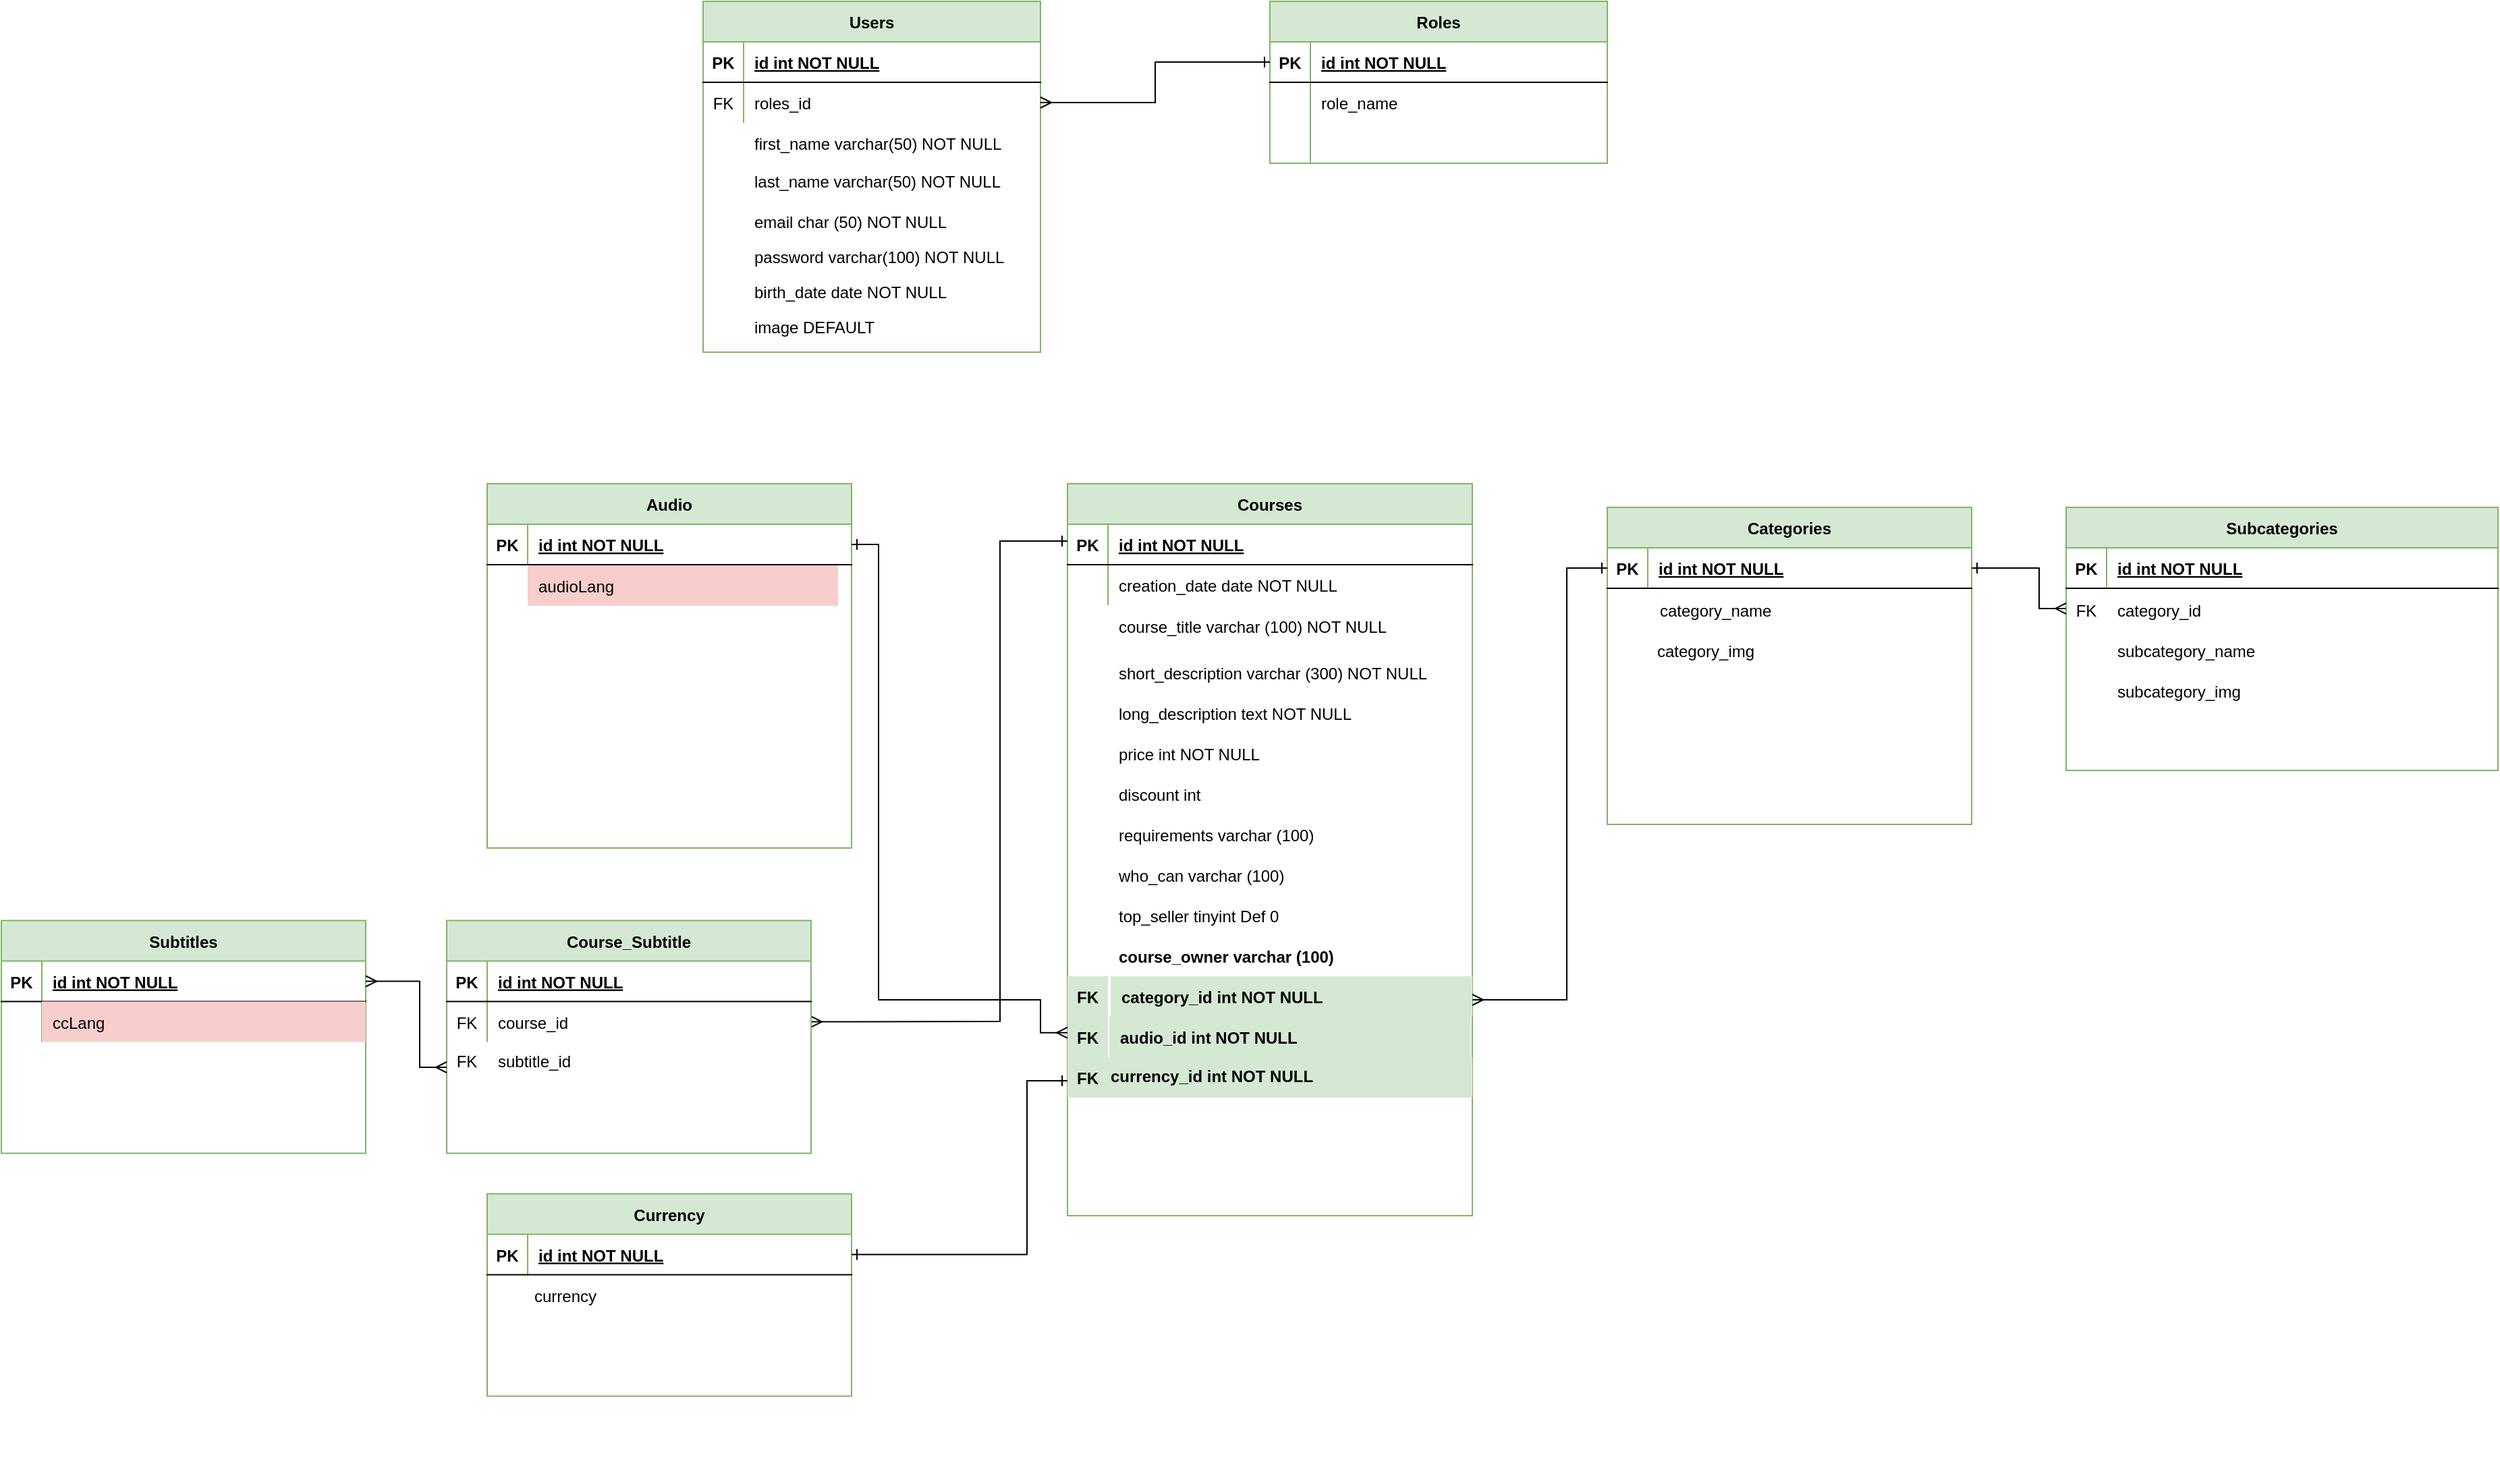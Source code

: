 <mxfile version="14.6.6" type="google"><diagram id="R2lEEEUBdFMjLlhIrx00" name="Page-1"><mxGraphModel dx="2272" dy="1862" grid="1" gridSize="10" guides="1" tooltips="1" connect="1" arrows="1" fold="1" page="1" pageScale="1" pageWidth="850" pageHeight="1100" math="0" shadow="0" extFonts="Permanent Marker^https://fonts.googleapis.com/css?family=Permanent+Marker"><root><mxCell id="0"/><mxCell id="1" parent="0"/><mxCell id="C-vyLk0tnHw3VtMMgP7b-13" value="Roles" style="shape=table;startSize=30;container=1;collapsible=1;childLayout=tableLayout;fixedRows=1;rowLines=0;fontStyle=1;align=center;resizeLast=1;swimlaneFillColor=none;fillColor=#d5e8d4;strokeColor=#82b366;" parent="1" vertex="1"><mxGeometry x="440" y="-280" width="250" height="120" as="geometry"><mxRectangle x="801" y="-280" width="120" height="30" as="alternateBounds"/></mxGeometry></mxCell><mxCell id="C-vyLk0tnHw3VtMMgP7b-14" value="" style="shape=partialRectangle;collapsible=0;dropTarget=0;pointerEvents=0;fillColor=none;points=[[0,0.5],[1,0.5]];portConstraint=eastwest;top=0;left=0;right=0;bottom=1;" parent="C-vyLk0tnHw3VtMMgP7b-13" vertex="1"><mxGeometry y="30" width="250" height="30" as="geometry"/></mxCell><mxCell id="C-vyLk0tnHw3VtMMgP7b-15" value="PK" style="shape=partialRectangle;overflow=hidden;connectable=0;fillColor=none;top=0;left=0;bottom=0;right=0;fontStyle=1;" parent="C-vyLk0tnHw3VtMMgP7b-14" vertex="1"><mxGeometry width="30" height="30" as="geometry"/></mxCell><mxCell id="C-vyLk0tnHw3VtMMgP7b-16" value="id int NOT NULL " style="shape=partialRectangle;overflow=hidden;connectable=0;fillColor=none;top=0;left=0;bottom=0;right=0;align=left;spacingLeft=6;fontStyle=5;" parent="C-vyLk0tnHw3VtMMgP7b-14" vertex="1"><mxGeometry x="30" width="220" height="30" as="geometry"/></mxCell><mxCell id="C-vyLk0tnHw3VtMMgP7b-17" value="" style="shape=partialRectangle;collapsible=0;dropTarget=0;pointerEvents=0;fillColor=none;points=[[0,0.5],[1,0.5]];portConstraint=eastwest;top=0;left=0;right=0;bottom=0;" parent="C-vyLk0tnHw3VtMMgP7b-13" vertex="1"><mxGeometry y="60" width="250" height="30" as="geometry"/></mxCell><mxCell id="C-vyLk0tnHw3VtMMgP7b-18" value="" style="shape=partialRectangle;overflow=hidden;connectable=0;fillColor=none;top=0;left=0;bottom=0;right=0;" parent="C-vyLk0tnHw3VtMMgP7b-17" vertex="1"><mxGeometry width="30" height="30" as="geometry"/></mxCell><mxCell id="C-vyLk0tnHw3VtMMgP7b-19" value="role_name" style="shape=partialRectangle;overflow=hidden;connectable=0;fillColor=none;top=0;left=0;bottom=0;right=0;align=left;spacingLeft=6;" parent="C-vyLk0tnHw3VtMMgP7b-17" vertex="1"><mxGeometry x="30" width="220" height="30" as="geometry"/></mxCell><mxCell id="C-vyLk0tnHw3VtMMgP7b-20" value="" style="shape=partialRectangle;collapsible=0;dropTarget=0;pointerEvents=0;fillColor=none;points=[[0,0.5],[1,0.5]];portConstraint=eastwest;top=0;left=0;right=0;bottom=0;" parent="C-vyLk0tnHw3VtMMgP7b-13" vertex="1"><mxGeometry y="90" width="250" height="30" as="geometry"/></mxCell><mxCell id="C-vyLk0tnHw3VtMMgP7b-21" value="" style="shape=partialRectangle;overflow=hidden;connectable=0;fillColor=none;top=0;left=0;bottom=0;right=0;" parent="C-vyLk0tnHw3VtMMgP7b-20" vertex="1"><mxGeometry width="30" height="30" as="geometry"/></mxCell><mxCell id="C-vyLk0tnHw3VtMMgP7b-22" value="" style="shape=partialRectangle;overflow=hidden;connectable=0;fillColor=none;top=0;left=0;bottom=0;right=0;align=left;spacingLeft=6;" parent="C-vyLk0tnHw3VtMMgP7b-20" vertex="1"><mxGeometry x="30" width="220" height="30" as="geometry"/></mxCell><mxCell id="C-vyLk0tnHw3VtMMgP7b-23" value="Users" style="shape=table;startSize=30;container=1;collapsible=1;childLayout=tableLayout;fixedRows=1;rowLines=0;fontStyle=1;align=center;resizeLast=1;fillColor=#d5e8d4;strokeColor=#82b366;" parent="1" vertex="1"><mxGeometry x="20" y="-280" width="250" height="260" as="geometry"><mxRectangle x="10" y="120" width="70" height="30" as="alternateBounds"/></mxGeometry></mxCell><mxCell id="Xlru3shkVrsX1Yg12tDJ-12" value="" style="shape=partialRectangle;collapsible=0;dropTarget=0;pointerEvents=0;fillColor=none;points=[[0,0.5],[1,0.5]];portConstraint=eastwest;top=0;left=0;right=0;bottom=1;" parent="C-vyLk0tnHw3VtMMgP7b-23" vertex="1"><mxGeometry y="30" width="250" height="30" as="geometry"/></mxCell><mxCell id="Xlru3shkVrsX1Yg12tDJ-13" value="PK" style="shape=partialRectangle;overflow=hidden;connectable=0;fillColor=none;top=0;left=0;bottom=0;right=0;fontStyle=1;" parent="Xlru3shkVrsX1Yg12tDJ-12" vertex="1"><mxGeometry width="30" height="30" as="geometry"/></mxCell><mxCell id="Xlru3shkVrsX1Yg12tDJ-14" value="id int NOT NULL " style="shape=partialRectangle;overflow=hidden;connectable=0;fillColor=none;top=0;left=0;bottom=0;right=0;align=left;spacingLeft=6;fontStyle=5;" parent="Xlru3shkVrsX1Yg12tDJ-12" vertex="1"><mxGeometry x="30" width="220" height="30" as="geometry"/></mxCell><mxCell id="C-vyLk0tnHw3VtMMgP7b-27" value="" style="shape=partialRectangle;collapsible=0;dropTarget=0;pointerEvents=0;fillColor=none;points=[[0,0.5],[1,0.5]];portConstraint=eastwest;top=0;left=0;right=0;bottom=0;" parent="C-vyLk0tnHw3VtMMgP7b-23" vertex="1"><mxGeometry y="60" width="250" height="30" as="geometry"/></mxCell><mxCell id="C-vyLk0tnHw3VtMMgP7b-28" value="FK" style="shape=partialRectangle;overflow=hidden;connectable=0;fillColor=none;top=0;left=0;bottom=0;right=0;" parent="C-vyLk0tnHw3VtMMgP7b-27" vertex="1"><mxGeometry width="30" height="30" as="geometry"/></mxCell><mxCell id="C-vyLk0tnHw3VtMMgP7b-29" value="roles_id" style="shape=partialRectangle;overflow=hidden;connectable=0;fillColor=none;top=0;left=0;bottom=0;right=0;align=left;spacingLeft=6;" parent="C-vyLk0tnHw3VtMMgP7b-27" vertex="1"><mxGeometry x="30" width="220" height="30" as="geometry"/></mxCell><mxCell id="CiDMB9ugqo2mheUn3ejw-33" value="last_name varchar(50) NOT NULL" style="text;strokeColor=none;fillColor=none;align=left;verticalAlign=top;spacingLeft=4;spacingRight=4;overflow=hidden;rotatable=0;points=[[0,0.5],[1,0.5]];portConstraint=eastwest;" parent="1" vertex="1"><mxGeometry x="52" y="-160" width="218" height="26" as="geometry"/></mxCell><mxCell id="CiDMB9ugqo2mheUn3ejw-34" value="email char (50) NOT NULL" style="text;strokeColor=none;fillColor=none;align=left;verticalAlign=top;spacingLeft=4;spacingRight=4;overflow=hidden;rotatable=0;points=[[0,0.5],[1,0.5]];portConstraint=eastwest;" parent="1" vertex="1"><mxGeometry x="52" y="-130" width="218" height="26" as="geometry"/></mxCell><mxCell id="CiDMB9ugqo2mheUn3ejw-35" value="password varchar(100) NOT NULL" style="text;strokeColor=none;fillColor=none;align=left;verticalAlign=top;spacingLeft=4;spacingRight=4;overflow=hidden;rotatable=0;points=[[0,0.5],[1,0.5]];portConstraint=eastwest;" parent="1" vertex="1"><mxGeometry x="52" y="-104" width="218" height="26" as="geometry"/></mxCell><mxCell id="CiDMB9ugqo2mheUn3ejw-36" value="birth_date date NOT NULL" style="text;strokeColor=none;fillColor=none;align=left;verticalAlign=top;spacingLeft=4;spacingRight=4;overflow=hidden;rotatable=0;points=[[0,0.5],[1,0.5]];portConstraint=eastwest;" parent="1" vertex="1"><mxGeometry x="52" y="-78" width="218" height="26" as="geometry"/></mxCell><mxCell id="CiDMB9ugqo2mheUn3ejw-37" value="image DEFAULT" style="text;strokeColor=none;fillColor=none;align=left;verticalAlign=top;spacingLeft=4;spacingRight=4;overflow=hidden;rotatable=0;points=[[0,0.5],[1,0.5]];portConstraint=eastwest;" parent="1" vertex="1"><mxGeometry x="52" y="-52" width="218" height="26" as="geometry"/></mxCell><mxCell id="CiDMB9ugqo2mheUn3ejw-56" value="" style="shape=partialRectangle;collapsible=0;dropTarget=0;pointerEvents=0;fillColor=none;points=[[0,0.5],[1,0.5]];portConstraint=eastwest;top=0;left=0;right=0;bottom=0;fontStyle=1" parent="1" vertex="1"><mxGeometry x="410" y="-168" width="250" height="30" as="geometry"/></mxCell><mxCell id="CiDMB9ugqo2mheUn3ejw-59" value="Courses" style="shape=table;startSize=30;container=1;collapsible=1;childLayout=tableLayout;fixedRows=1;rowLines=0;fontStyle=1;align=center;resizeLast=1;fillColor=#d5e8d4;strokeColor=#82b366;" parent="1" vertex="1"><mxGeometry x="290" y="77.5" width="300" height="542.5" as="geometry"><mxRectangle x="10" y="120" width="70" height="30" as="alternateBounds"/></mxGeometry></mxCell><mxCell id="CiDMB9ugqo2mheUn3ejw-60" value="" style="shape=partialRectangle;collapsible=0;dropTarget=0;pointerEvents=0;fillColor=none;points=[[0,0.5],[1,0.5]];portConstraint=eastwest;top=0;left=0;right=0;bottom=1;" parent="CiDMB9ugqo2mheUn3ejw-59" vertex="1"><mxGeometry y="30" width="300" height="30" as="geometry"/></mxCell><mxCell id="CiDMB9ugqo2mheUn3ejw-61" value="PK" style="shape=partialRectangle;overflow=hidden;connectable=0;fillColor=none;top=0;left=0;bottom=0;right=0;fontStyle=1;" parent="CiDMB9ugqo2mheUn3ejw-60" vertex="1"><mxGeometry width="30" height="30" as="geometry"/></mxCell><mxCell id="CiDMB9ugqo2mheUn3ejw-62" value="id int NOT NULL " style="shape=partialRectangle;overflow=hidden;connectable=0;fillColor=none;top=0;left=0;bottom=0;right=0;align=left;spacingLeft=6;fontStyle=5;" parent="CiDMB9ugqo2mheUn3ejw-60" vertex="1"><mxGeometry x="30" width="270" height="30" as="geometry"/></mxCell><mxCell id="CiDMB9ugqo2mheUn3ejw-63" value="" style="shape=partialRectangle;collapsible=0;dropTarget=0;pointerEvents=0;fillColor=none;points=[[0,0.5],[1,0.5]];portConstraint=eastwest;top=0;left=0;right=0;bottom=0;" parent="CiDMB9ugqo2mheUn3ejw-59" vertex="1"><mxGeometry y="60" width="300" height="30" as="geometry"/></mxCell><mxCell id="CiDMB9ugqo2mheUn3ejw-64" value="" style="shape=partialRectangle;overflow=hidden;connectable=0;fillColor=none;top=0;left=0;bottom=0;right=0;" parent="CiDMB9ugqo2mheUn3ejw-63" vertex="1"><mxGeometry width="30" height="30" as="geometry"/></mxCell><mxCell id="CiDMB9ugqo2mheUn3ejw-65" value="creation_date date NOT NULL" style="shape=partialRectangle;overflow=hidden;connectable=0;fillColor=none;top=0;left=0;bottom=0;right=0;align=left;spacingLeft=6;" parent="CiDMB9ugqo2mheUn3ejw-63" vertex="1"><mxGeometry x="30" width="270" height="30" as="geometry"/></mxCell><mxCell id="CiDMB9ugqo2mheUn3ejw-66" value="course_title varchar (100) NOT NULL" style="shape=partialRectangle;overflow=hidden;connectable=0;fillColor=none;top=0;left=0;bottom=0;right=0;align=left;spacingLeft=6;" parent="1" vertex="1"><mxGeometry x="320" y="168" width="220" height="30" as="geometry"/></mxCell><mxCell id="CiDMB9ugqo2mheUn3ejw-67" value="short_description varchar (300) NOT NULL" style="shape=partialRectangle;overflow=hidden;connectable=0;fillColor=none;top=0;left=0;bottom=0;right=0;align=left;spacingLeft=6;" parent="1" vertex="1"><mxGeometry x="320" y="202.5" width="260" height="30" as="geometry"/></mxCell><mxCell id="CiDMB9ugqo2mheUn3ejw-68" value="long_description text NOT NULL" style="shape=partialRectangle;overflow=hidden;connectable=0;fillColor=none;top=0;left=0;bottom=0;right=0;align=left;spacingLeft=6;" parent="1" vertex="1"><mxGeometry x="320" y="232.5" width="220" height="30" as="geometry"/></mxCell><mxCell id="CiDMB9ugqo2mheUn3ejw-69" value="price int NOT NULL" style="shape=partialRectangle;overflow=hidden;connectable=0;fillColor=none;top=0;left=0;bottom=0;right=0;align=left;spacingLeft=6;" parent="1" vertex="1"><mxGeometry x="320" y="262.5" width="220" height="30" as="geometry"/></mxCell><mxCell id="CiDMB9ugqo2mheUn3ejw-70" value="discount int" style="shape=partialRectangle;overflow=hidden;connectable=0;fillColor=none;top=0;left=0;bottom=0;right=0;align=left;spacingLeft=6;" parent="1" vertex="1"><mxGeometry x="320" y="292.5" width="220" height="30" as="geometry"/></mxCell><mxCell id="CiDMB9ugqo2mheUn3ejw-71" value="requirements varchar (100)" style="shape=partialRectangle;overflow=hidden;connectable=0;fillColor=none;top=0;left=0;bottom=0;right=0;align=left;spacingLeft=6;" parent="1" vertex="1"><mxGeometry x="320" y="322.5" width="220" height="30" as="geometry"/></mxCell><mxCell id="CiDMB9ugqo2mheUn3ejw-72" value="who_can varchar (100)" style="shape=partialRectangle;overflow=hidden;connectable=0;fillColor=none;top=0;left=0;bottom=0;right=0;align=left;spacingLeft=6;" parent="1" vertex="1"><mxGeometry x="320" y="352.5" width="220" height="30" as="geometry"/></mxCell><mxCell id="CiDMB9ugqo2mheUn3ejw-73" value="course_owner varchar (100)" style="shape=partialRectangle;overflow=hidden;connectable=0;top=0;left=0;bottom=0;right=0;align=left;spacingLeft=6;fontStyle=1;strokeColor=#82b366;fillColor=none;" parent="1" vertex="1"><mxGeometry x="320" y="412.5" width="270" height="30" as="geometry"/></mxCell><mxCell id="CiDMB9ugqo2mheUn3ejw-75" value="" style="shape=partialRectangle;overflow=hidden;connectable=0;top=0;left=0;bottom=0;right=0;fontStyle=1;strokeColor=#82b366;fillColor=none;" parent="1" vertex="1"><mxGeometry x="290" y="412.5" width="30" height="30" as="geometry"/></mxCell><mxCell id="CiDMB9ugqo2mheUn3ejw-99" value="Categories" style="shape=table;startSize=30;container=1;collapsible=1;childLayout=tableLayout;fixedRows=1;rowLines=0;fontStyle=1;align=center;resizeLast=1;fillColor=#d5e8d4;strokeColor=#82b366;" parent="1" vertex="1"><mxGeometry x="690" y="95" width="270" height="235" as="geometry"><mxRectangle x="10" y="120" width="70" height="30" as="alternateBounds"/></mxGeometry></mxCell><mxCell id="CiDMB9ugqo2mheUn3ejw-100" value="" style="shape=partialRectangle;collapsible=0;dropTarget=0;pointerEvents=0;fillColor=none;points=[[0,0.5],[1,0.5]];portConstraint=eastwest;top=0;left=0;right=0;bottom=1;" parent="CiDMB9ugqo2mheUn3ejw-99" vertex="1"><mxGeometry y="30" width="270" height="30" as="geometry"/></mxCell><mxCell id="CiDMB9ugqo2mheUn3ejw-101" value="PK" style="shape=partialRectangle;overflow=hidden;connectable=0;fillColor=none;top=0;left=0;bottom=0;right=0;fontStyle=1;" parent="CiDMB9ugqo2mheUn3ejw-100" vertex="1"><mxGeometry width="30" height="30" as="geometry"/></mxCell><mxCell id="CiDMB9ugqo2mheUn3ejw-102" value="id int NOT NULL " style="shape=partialRectangle;overflow=hidden;connectable=0;fillColor=none;top=0;left=0;bottom=0;right=0;align=left;spacingLeft=6;fontStyle=5;" parent="CiDMB9ugqo2mheUn3ejw-100" vertex="1"><mxGeometry x="30" width="240" height="30" as="geometry"/></mxCell><mxCell id="CiDMB9ugqo2mheUn3ejw-111" value="" style="shape=partialRectangle;overflow=hidden;connectable=0;fillColor=none;top=0;left=0;bottom=0;right=0;fontStyle=0" parent="1" vertex="1"><mxGeometry x="1071" y="160" width="30" height="30" as="geometry"/></mxCell><mxCell id="CiDMB9ugqo2mheUn3ejw-112" value="Subcategories" style="shape=table;startSize=30;container=1;collapsible=1;childLayout=tableLayout;fixedRows=1;rowLines=0;fontStyle=1;align=center;resizeLast=1;fillColor=#d5e8d4;strokeColor=#82b366;" parent="1" vertex="1"><mxGeometry x="1030" y="95" width="320" height="195" as="geometry"><mxRectangle x="10" y="120" width="70" height="30" as="alternateBounds"/></mxGeometry></mxCell><mxCell id="CiDMB9ugqo2mheUn3ejw-113" value="" style="shape=partialRectangle;collapsible=0;dropTarget=0;pointerEvents=0;fillColor=none;points=[[0,0.5],[1,0.5]];portConstraint=eastwest;top=0;left=0;right=0;bottom=1;" parent="CiDMB9ugqo2mheUn3ejw-112" vertex="1"><mxGeometry y="30" width="320" height="30" as="geometry"/></mxCell><mxCell id="CiDMB9ugqo2mheUn3ejw-114" value="PK" style="shape=partialRectangle;overflow=hidden;connectable=0;fillColor=none;top=0;left=0;bottom=0;right=0;fontStyle=1;" parent="CiDMB9ugqo2mheUn3ejw-113" vertex="1"><mxGeometry width="30" height="30" as="geometry"/></mxCell><mxCell id="CiDMB9ugqo2mheUn3ejw-115" value="id int NOT NULL" style="shape=partialRectangle;overflow=hidden;connectable=0;fillColor=none;top=0;left=0;bottom=0;right=0;align=left;spacingLeft=6;fontStyle=5;" parent="CiDMB9ugqo2mheUn3ejw-113" vertex="1"><mxGeometry x="30" width="290" height="30" as="geometry"/></mxCell><mxCell id="CiDMB9ugqo2mheUn3ejw-117" value="FK" style="shape=partialRectangle;overflow=hidden;connectable=0;fillColor=#d5e8d4;top=0;left=0;bottom=0;right=0;fontStyle=1;strokeColor=#82b366;" parent="1" vertex="1"><mxGeometry x="290" y="442.5" width="30" height="30" as="geometry"/></mxCell><mxCell id="CiDMB9ugqo2mheUn3ejw-119" value="category_id int NOT NULL" style="shape=partialRectangle;overflow=hidden;connectable=0;fillColor=#d5e8d4;top=0;left=0;bottom=0;right=0;align=left;spacingLeft=6;fontStyle=1;strokeColor=#82b366;" parent="1" vertex="1"><mxGeometry x="322" y="442.5" width="268" height="30" as="geometry"/></mxCell><mxCell id="CiDMB9ugqo2mheUn3ejw-120" value="" style="edgeStyle=orthogonalEdgeStyle;endArrow=ERone;startArrow=ERmany;endFill=0;startFill=0;rounded=0;" parent="1" target="CiDMB9ugqo2mheUn3ejw-100" edge="1"><mxGeometry width="100" height="100" relative="1" as="geometry"><mxPoint x="590" y="460" as="sourcePoint"/><mxPoint x="425" y="638" as="targetPoint"/><Array as="points"><mxPoint x="660" y="460"/><mxPoint x="660" y="140"/></Array></mxGeometry></mxCell><mxCell id="CiDMB9ugqo2mheUn3ejw-121" value="" style="edgeStyle=orthogonalEdgeStyle;endArrow=ERmany;startArrow=ERone;endFill=0;startFill=0;rounded=0;exitX=1;exitY=0.5;exitDx=0;exitDy=0;" parent="1" source="CiDMB9ugqo2mheUn3ejw-100" edge="1"><mxGeometry width="100" height="100" relative="1" as="geometry"><mxPoint x="960" y="170" as="sourcePoint"/><mxPoint x="1030" y="170" as="targetPoint"/><Array as="points"><mxPoint x="1010" y="140"/><mxPoint x="1010" y="170"/><mxPoint x="1030" y="170"/></Array></mxGeometry></mxCell><mxCell id="CiDMB9ugqo2mheUn3ejw-124" value="category_id" style="shape=partialRectangle;overflow=hidden;connectable=0;fillColor=none;top=0;left=0;bottom=0;right=0;align=left;spacingLeft=6;fontStyle=0;" parent="1" vertex="1"><mxGeometry x="1060" y="156" width="280" height="30" as="geometry"/></mxCell><mxCell id="CiDMB9ugqo2mheUn3ejw-125" value="FK" style="shape=partialRectangle;overflow=hidden;connectable=0;fillColor=none;top=0;left=0;bottom=0;right=0;fontStyle=0" parent="1" vertex="1"><mxGeometry x="1030" y="156" width="30" height="30" as="geometry"/></mxCell><mxCell id="CiDMB9ugqo2mheUn3ejw-142" value="Audio" style="shape=table;startSize=30;container=1;collapsible=1;childLayout=tableLayout;fixedRows=1;rowLines=0;fontStyle=1;align=center;resizeLast=1;fillColor=#d5e8d4;strokeColor=#82b366;" parent="1" vertex="1"><mxGeometry x="-140" y="77.5" width="270" height="270" as="geometry"><mxRectangle x="10" y="120" width="70" height="30" as="alternateBounds"/></mxGeometry></mxCell><mxCell id="CiDMB9ugqo2mheUn3ejw-143" value="" style="shape=partialRectangle;collapsible=0;dropTarget=0;pointerEvents=0;fillColor=none;points=[[0,0.5],[1,0.5]];portConstraint=eastwest;top=0;left=0;right=0;bottom=1;" parent="CiDMB9ugqo2mheUn3ejw-142" vertex="1"><mxGeometry y="30" width="270" height="30" as="geometry"/></mxCell><mxCell id="CiDMB9ugqo2mheUn3ejw-144" value="PK" style="shape=partialRectangle;overflow=hidden;connectable=0;fillColor=none;top=0;left=0;bottom=0;right=0;fontStyle=1;" parent="CiDMB9ugqo2mheUn3ejw-143" vertex="1"><mxGeometry width="30" height="30" as="geometry"/></mxCell><mxCell id="CiDMB9ugqo2mheUn3ejw-145" value="id int NOT NULL " style="shape=partialRectangle;overflow=hidden;connectable=0;fillColor=none;top=0;left=0;bottom=0;right=0;align=left;spacingLeft=6;fontStyle=5;" parent="CiDMB9ugqo2mheUn3ejw-143" vertex="1"><mxGeometry x="30" width="240" height="30" as="geometry"/></mxCell><mxCell id="CiDMB9ugqo2mheUn3ejw-147" value="Currency" style="shape=table;startSize=30;container=1;collapsible=1;childLayout=tableLayout;fixedRows=1;rowLines=0;fontStyle=1;align=center;resizeLast=1;fillColor=#d5e8d4;strokeColor=#82b366;" parent="1" vertex="1"><mxGeometry x="-140" y="603.75" width="270" height="150" as="geometry"><mxRectangle x="10" y="120" width="70" height="30" as="alternateBounds"/></mxGeometry></mxCell><mxCell id="CiDMB9ugqo2mheUn3ejw-148" value="" style="shape=partialRectangle;collapsible=0;dropTarget=0;pointerEvents=0;fillColor=none;points=[[0,0.5],[1,0.5]];portConstraint=eastwest;top=0;left=0;right=0;bottom=1;" parent="CiDMB9ugqo2mheUn3ejw-147" vertex="1"><mxGeometry y="30" width="270" height="30" as="geometry"/></mxCell><mxCell id="CiDMB9ugqo2mheUn3ejw-149" value="PK" style="shape=partialRectangle;overflow=hidden;connectable=0;fillColor=none;top=0;left=0;bottom=0;right=0;fontStyle=1;" parent="CiDMB9ugqo2mheUn3ejw-148" vertex="1"><mxGeometry width="30" height="30" as="geometry"/></mxCell><mxCell id="CiDMB9ugqo2mheUn3ejw-150" value="id int NOT NULL" style="shape=partialRectangle;overflow=hidden;connectable=0;fillColor=none;top=0;left=0;bottom=0;right=0;align=left;spacingLeft=6;fontStyle=5;" parent="CiDMB9ugqo2mheUn3ejw-148" vertex="1"><mxGeometry x="30" width="240" height="30" as="geometry"/></mxCell><mxCell id="CiDMB9ugqo2mheUn3ejw-159" value="" style="shape=partialRectangle;overflow=hidden;connectable=0;fillColor=none;top=0;left=0;bottom=0;right=0;align=left;spacingLeft=6;fontStyle=1;" parent="1" vertex="1"><mxGeometry x="-38" y="774" width="238" height="30" as="geometry"/></mxCell><mxCell id="CiDMB9ugqo2mheUn3ejw-275" style="edgeStyle=orthogonalEdgeStyle;rounded=0;orthogonalLoop=1;jettySize=auto;html=1;startArrow=ERmany;startFill=0;endArrow=ERone;endFill=0;exitX=1;exitY=0.5;exitDx=0;exitDy=0;" parent="1" source="cebvZ0Cy2XLZ5nbS3opT-5" edge="1"><mxGeometry relative="1" as="geometry"><mxPoint x="290" y="120" as="targetPoint"/><mxPoint x="200" y="490" as="sourcePoint"/><Array as="points"><mxPoint x="130" y="476"/><mxPoint x="240" y="476"/><mxPoint x="240" y="120"/></Array></mxGeometry></mxCell><mxCell id="CiDMB9ugqo2mheUn3ejw-193" value="Subtitles" style="shape=table;startSize=30;container=1;collapsible=1;childLayout=tableLayout;fixedRows=1;rowLines=0;fontStyle=1;align=center;resizeLast=1;fillColor=#d5e8d4;strokeColor=#82b366;" parent="1" vertex="1"><mxGeometry x="-500" y="401.25" width="270" height="172.5" as="geometry"><mxRectangle x="10" y="120" width="70" height="30" as="alternateBounds"/></mxGeometry></mxCell><mxCell id="CiDMB9ugqo2mheUn3ejw-194" value="" style="shape=partialRectangle;collapsible=0;dropTarget=0;pointerEvents=0;fillColor=none;points=[[0,0.5],[1,0.5]];portConstraint=eastwest;top=0;left=0;right=0;bottom=1;" parent="CiDMB9ugqo2mheUn3ejw-193" vertex="1"><mxGeometry y="30" width="270" height="30" as="geometry"/></mxCell><mxCell id="CiDMB9ugqo2mheUn3ejw-195" value="PK" style="shape=partialRectangle;overflow=hidden;connectable=0;fillColor=none;top=0;left=0;bottom=0;right=0;fontStyle=1;" parent="CiDMB9ugqo2mheUn3ejw-194" vertex="1"><mxGeometry width="30" height="30" as="geometry"/></mxCell><mxCell id="CiDMB9ugqo2mheUn3ejw-196" value="id int NOT NULL " style="shape=partialRectangle;overflow=hidden;connectable=0;fillColor=none;top=0;left=0;bottom=0;right=0;align=left;spacingLeft=6;fontStyle=5;" parent="CiDMB9ugqo2mheUn3ejw-194" vertex="1"><mxGeometry x="30" width="240" height="30" as="geometry"/></mxCell><mxCell id="CiDMB9ugqo2mheUn3ejw-197" value="" style="shape=partialRectangle;collapsible=0;dropTarget=0;pointerEvents=0;fillColor=none;points=[[0,0.5],[1,0.5]];portConstraint=eastwest;top=0;left=0;right=0;bottom=0;" parent="CiDMB9ugqo2mheUn3ejw-193" vertex="1"><mxGeometry y="60" width="270" height="30" as="geometry"/></mxCell><mxCell id="CiDMB9ugqo2mheUn3ejw-198" value="" style="shape=partialRectangle;overflow=hidden;connectable=0;fillColor=none;top=0;left=0;bottom=0;right=0;" parent="CiDMB9ugqo2mheUn3ejw-197" vertex="1"><mxGeometry width="30" height="30" as="geometry"/></mxCell><mxCell id="CiDMB9ugqo2mheUn3ejw-199" value="ccLang" style="shape=partialRectangle;overflow=hidden;connectable=0;fillColor=#f8cecc;top=0;left=0;bottom=0;right=0;align=left;spacingLeft=6;strokeColor=#b85450;" parent="CiDMB9ugqo2mheUn3ejw-197" vertex="1"><mxGeometry x="30" width="240" height="30" as="geometry"/></mxCell><mxCell id="CiDMB9ugqo2mheUn3ejw-203" value="audioLang" style="shape=partialRectangle;overflow=hidden;connectable=0;fillColor=#f8cecc;top=0;left=0;bottom=0;right=0;align=left;spacingLeft=6;strokeColor=#b85450;" parent="1" vertex="1"><mxGeometry x="-110" y="138" width="230" height="30" as="geometry"/></mxCell><mxCell id="CiDMB9ugqo2mheUn3ejw-204" value="" style="shape=partialRectangle;overflow=hidden;connectable=0;fillColor=none;top=0;left=0;bottom=0;right=0;align=left;spacingLeft=6;" parent="1" vertex="1"><mxGeometry x="-38" y="210.5" width="238" height="30" as="geometry"/></mxCell><mxCell id="CiDMB9ugqo2mheUn3ejw-205" value="" style="shape=partialRectangle;overflow=hidden;connectable=0;fillColor=none;top=0;left=0;bottom=0;right=0;align=left;spacingLeft=6;" parent="1" vertex="1"><mxGeometry x="-38" y="252.5" width="268" height="30" as="geometry"/></mxCell><mxCell id="CiDMB9ugqo2mheUn3ejw-206" value="" style="shape=partialRectangle;overflow=hidden;connectable=0;fillColor=none;top=0;left=0;bottom=0;right=0;align=left;spacingLeft=6;" parent="1" vertex="1"><mxGeometry x="-38" y="302.5" width="220" height="30" as="geometry"/></mxCell><mxCell id="CiDMB9ugqo2mheUn3ejw-276" style="edgeStyle=orthogonalEdgeStyle;rounded=0;orthogonalLoop=1;jettySize=auto;html=1;startArrow=ERone;startFill=0;endArrow=ERone;endFill=0;exitX=1;exitY=0.5;exitDx=0;exitDy=0;" parent="1" source="CiDMB9ugqo2mheUn3ejw-148" edge="1"><mxGeometry relative="1" as="geometry"><mxPoint x="290" y="520" as="targetPoint"/><Array as="points"><mxPoint x="260" y="649"/><mxPoint x="260" y="520"/><mxPoint x="290" y="520"/></Array><mxPoint x="130" y="626.75" as="sourcePoint"/></mxGeometry></mxCell><mxCell id="CiDMB9ugqo2mheUn3ejw-210" value="" style="shape=partialRectangle;collapsible=0;dropTarget=0;pointerEvents=0;fillColor=none;points=[[0,0.5],[1,0.5]];portConstraint=eastwest;top=0;left=0;right=0;bottom=0;" parent="1" vertex="1"><mxGeometry x="-140" y="663.75" width="270" height="30" as="geometry"/></mxCell><mxCell id="CiDMB9ugqo2mheUn3ejw-212" value="currency" style="shape=partialRectangle;overflow=hidden;connectable=0;fillColor=none;top=0;left=0;bottom=0;right=0;align=left;spacingLeft=6;" parent="CiDMB9ugqo2mheUn3ejw-210" vertex="1"><mxGeometry x="27" width="243" height="30" as="geometry"/></mxCell><mxCell id="CiDMB9ugqo2mheUn3ejw-259" value="audio_id int NOT NULL " style="shape=partialRectangle;overflow=hidden;connectable=0;fillColor=#d5e8d4;top=0;left=0;bottom=0;right=0;align=left;spacingLeft=6;fontStyle=1;strokeColor=#82b366;" parent="1" vertex="1"><mxGeometry x="321" y="472.5" width="268" height="30" as="geometry"/></mxCell><mxCell id="CiDMB9ugqo2mheUn3ejw-265" value="&lt;span style=&quot;color: rgb(0 , 0 , 0) ; font-family: &amp;#34;helvetica&amp;#34; ; font-size: 12px ; font-style: normal ; font-weight: 700 ; letter-spacing: normal ; text-align: left ; text-indent: 0px ; text-transform: none ; word-spacing: 0px ; display: inline ; float: none&quot;&gt;currency_id int NOT NULL&lt;/span&gt;" style="text;whiteSpace=wrap;html=1;fontStyle=0;fillColor=#d5e8d4;" parent="1" vertex="1"><mxGeometry x="320" y="502.5" width="270" height="30" as="geometry"/></mxCell><mxCell id="CiDMB9ugqo2mheUn3ejw-266" value="FK" style="shape=partialRectangle;overflow=hidden;connectable=0;fillColor=#d5e8d4;top=0;left=0;bottom=0;right=0;fontStyle=1;strokeColor=#82b366;" parent="1" vertex="1"><mxGeometry x="290" y="472.5" width="30" height="30" as="geometry"/></mxCell><mxCell id="CiDMB9ugqo2mheUn3ejw-268" value="FK" style="shape=partialRectangle;overflow=hidden;connectable=0;fillColor=#d5e8d4;top=0;left=0;bottom=0;right=0;fontStyle=1;strokeColor=#82b366;" parent="1" vertex="1"><mxGeometry x="290" y="502.5" width="30" height="30" as="geometry"/></mxCell><mxCell id="CiDMB9ugqo2mheUn3ejw-274" style="edgeStyle=orthogonalEdgeStyle;rounded=0;orthogonalLoop=1;jettySize=auto;html=1;exitX=1;exitY=0.5;exitDx=0;exitDy=0;startArrow=ERone;startFill=0;endArrow=ERmany;endFill=0;entryX=0;entryY=0.75;entryDx=0;entryDy=0;" parent="1" source="CiDMB9ugqo2mheUn3ejw-143" target="CiDMB9ugqo2mheUn3ejw-59" edge="1"><mxGeometry relative="1" as="geometry"><mxPoint x="290" y="460" as="targetPoint"/><Array as="points"><mxPoint x="150" y="123"/><mxPoint x="150" y="460"/><mxPoint x="270" y="460"/><mxPoint x="270" y="484"/></Array></mxGeometry></mxCell><mxCell id="CiDMB9ugqo2mheUn3ejw-281" value="subcategory_name" style="shape=partialRectangle;overflow=hidden;connectable=0;fillColor=none;top=0;left=0;bottom=0;right=0;align=left;spacingLeft=6;fontStyle=0;" parent="1" vertex="1"><mxGeometry x="1060" y="186" width="290" height="30" as="geometry"/></mxCell><mxCell id="Xlru3shkVrsX1Yg12tDJ-8" value="" style="shape=partialRectangle;collapsible=0;dropTarget=0;pointerEvents=0;fillColor=none;points=[[0,0.5],[1,0.5]];portConstraint=eastwest;top=0;left=0;right=0;bottom=0;" parent="1" vertex="1"><mxGeometry x="-320" y="670" width="160" height="30" as="geometry"/></mxCell><mxCell id="Xlru3shkVrsX1Yg12tDJ-20" value="category_name" style="shape=partialRectangle;overflow=hidden;connectable=0;fillColor=none;top=0;left=0;bottom=0;right=0;align=left;spacingLeft=6;fontStyle=0;" parent="1" vertex="1"><mxGeometry x="721" y="156" width="240" height="30" as="geometry"/></mxCell><mxCell id="Xlru3shkVrsX1Yg12tDJ-21" value="category_img" style="shape=partialRectangle;overflow=hidden;connectable=0;fillColor=none;top=0;left=0;bottom=0;right=0;align=left;spacingLeft=6;fontStyle=0;" parent="1" vertex="1"><mxGeometry x="719" y="186" width="240" height="30" as="geometry"/></mxCell><mxCell id="Xlru3shkVrsX1Yg12tDJ-22" value="subcategory_img" style="shape=partialRectangle;overflow=hidden;connectable=0;fillColor=none;top=0;left=0;bottom=0;right=0;align=left;spacingLeft=6;fontStyle=0;" parent="1" vertex="1"><mxGeometry x="1060" y="216" width="290" height="30" as="geometry"/></mxCell><mxCell id="lbCMNvLtjPDOrwZON1rj-1" value="top_seller tinyint Def 0" style="shape=partialRectangle;overflow=hidden;connectable=0;fillColor=none;top=0;left=0;bottom=0;right=0;align=left;spacingLeft=6;" parent="1" vertex="1"><mxGeometry x="320" y="382.5" width="220" height="30" as="geometry"/></mxCell><mxCell id="cebvZ0Cy2XLZ5nbS3opT-1" value="Course_Subtitle" style="shape=table;startSize=30;container=1;collapsible=1;childLayout=tableLayout;fixedRows=1;rowLines=0;fontStyle=1;align=center;resizeLast=1;fillColor=#d5e8d4;strokeColor=#82b366;" parent="1" vertex="1"><mxGeometry x="-170" y="401.25" width="270" height="172.5" as="geometry"><mxRectangle x="10" y="120" width="70" height="30" as="alternateBounds"/></mxGeometry></mxCell><mxCell id="cebvZ0Cy2XLZ5nbS3opT-2" value="" style="shape=partialRectangle;collapsible=0;dropTarget=0;pointerEvents=0;fillColor=none;points=[[0,0.5],[1,0.5]];portConstraint=eastwest;top=0;left=0;right=0;bottom=1;" parent="cebvZ0Cy2XLZ5nbS3opT-1" vertex="1"><mxGeometry y="30" width="270" height="30" as="geometry"/></mxCell><mxCell id="cebvZ0Cy2XLZ5nbS3opT-3" value="PK" style="shape=partialRectangle;overflow=hidden;connectable=0;fillColor=none;top=0;left=0;bottom=0;right=0;fontStyle=1;" parent="cebvZ0Cy2XLZ5nbS3opT-2" vertex="1"><mxGeometry width="30" height="30" as="geometry"/></mxCell><mxCell id="cebvZ0Cy2XLZ5nbS3opT-4" value="id int NOT NULL " style="shape=partialRectangle;overflow=hidden;connectable=0;fillColor=none;top=0;left=0;bottom=0;right=0;align=left;spacingLeft=6;fontStyle=5;" parent="cebvZ0Cy2XLZ5nbS3opT-2" vertex="1"><mxGeometry x="30" width="240" height="30" as="geometry"/></mxCell><mxCell id="cebvZ0Cy2XLZ5nbS3opT-5" value="" style="shape=partialRectangle;collapsible=0;dropTarget=0;pointerEvents=0;fillColor=none;points=[[0,0.5],[1,0.5]];portConstraint=eastwest;top=0;left=0;right=0;bottom=0;" parent="cebvZ0Cy2XLZ5nbS3opT-1" vertex="1"><mxGeometry y="60" width="270" height="30" as="geometry"/></mxCell><mxCell id="cebvZ0Cy2XLZ5nbS3opT-6" value="FK" style="shape=partialRectangle;overflow=hidden;connectable=0;fillColor=none;top=0;left=0;bottom=0;right=0;" parent="cebvZ0Cy2XLZ5nbS3opT-5" vertex="1"><mxGeometry width="30" height="30" as="geometry"/></mxCell><mxCell id="cebvZ0Cy2XLZ5nbS3opT-7" value="course_id" style="shape=partialRectangle;overflow=hidden;connectable=0;fillColor=none;top=0;left=0;bottom=0;right=0;align=left;spacingLeft=6;" parent="cebvZ0Cy2XLZ5nbS3opT-5" vertex="1"><mxGeometry x="30" width="240" height="30" as="geometry"/></mxCell><mxCell id="cebvZ0Cy2XLZ5nbS3opT-8" value="FK" style="shape=partialRectangle;overflow=hidden;connectable=0;fillColor=none;top=0;left=0;bottom=0;right=0;" parent="1" vertex="1"><mxGeometry x="-170" y="490" width="30" height="30" as="geometry"/></mxCell><mxCell id="cebvZ0Cy2XLZ5nbS3opT-9" value="subtitle_id" style="shape=partialRectangle;overflow=hidden;connectable=0;fillColor=none;top=0;left=0;bottom=0;right=0;align=left;spacingLeft=6;" parent="1" vertex="1"><mxGeometry x="-140" y="490" width="240" height="30" as="geometry"/></mxCell><mxCell id="cebvZ0Cy2XLZ5nbS3opT-10" style="edgeStyle=orthogonalEdgeStyle;rounded=0;orthogonalLoop=1;jettySize=auto;html=1;endArrow=ERmany;endFill=0;startArrow=ERmany;startFill=0;exitX=1;exitY=0.5;exitDx=0;exitDy=0;" parent="1" source="CiDMB9ugqo2mheUn3ejw-194" edge="1"><mxGeometry relative="1" as="geometry"><mxPoint x="-170" y="510" as="targetPoint"/><Array as="points"><mxPoint x="-190" y="446"/><mxPoint x="-190" y="510"/></Array></mxGeometry></mxCell><mxCell id="ffmpBpvfwFNOFVd5wokr-1" value="" style="shape=partialRectangle;collapsible=0;dropTarget=0;pointerEvents=0;fillColor=none;points=[[0,0.5],[1,0.5]];portConstraint=eastwest;top=0;left=0;right=0;bottom=0;" parent="1" vertex="1"><mxGeometry x="20" y="-190" width="250" height="30" as="geometry"/></mxCell><mxCell id="ffmpBpvfwFNOFVd5wokr-2" value="" style="shape=partialRectangle;overflow=hidden;connectable=0;fillColor=none;top=0;left=0;bottom=0;right=0;" parent="ffmpBpvfwFNOFVd5wokr-1" vertex="1"><mxGeometry width="30" height="30" as="geometry"/></mxCell><mxCell id="ffmpBpvfwFNOFVd5wokr-3" value="first_name varchar(50) NOT NULL" style="shape=partialRectangle;overflow=hidden;connectable=0;fillColor=none;top=0;left=0;bottom=0;right=0;align=left;spacingLeft=6;" parent="ffmpBpvfwFNOFVd5wokr-1" vertex="1"><mxGeometry x="30" width="220" height="30" as="geometry"/></mxCell><mxCell id="ffmpBpvfwFNOFVd5wokr-4" style="edgeStyle=orthogonalEdgeStyle;rounded=0;orthogonalLoop=1;jettySize=auto;html=1;entryX=1;entryY=0.5;entryDx=0;entryDy=0;startArrow=ERone;startFill=0;endArrow=ERmany;endFill=0;" parent="1" source="C-vyLk0tnHw3VtMMgP7b-14" target="C-vyLk0tnHw3VtMMgP7b-27" edge="1"><mxGeometry relative="1" as="geometry"/></mxCell></root></mxGraphModel></diagram></mxfile>
